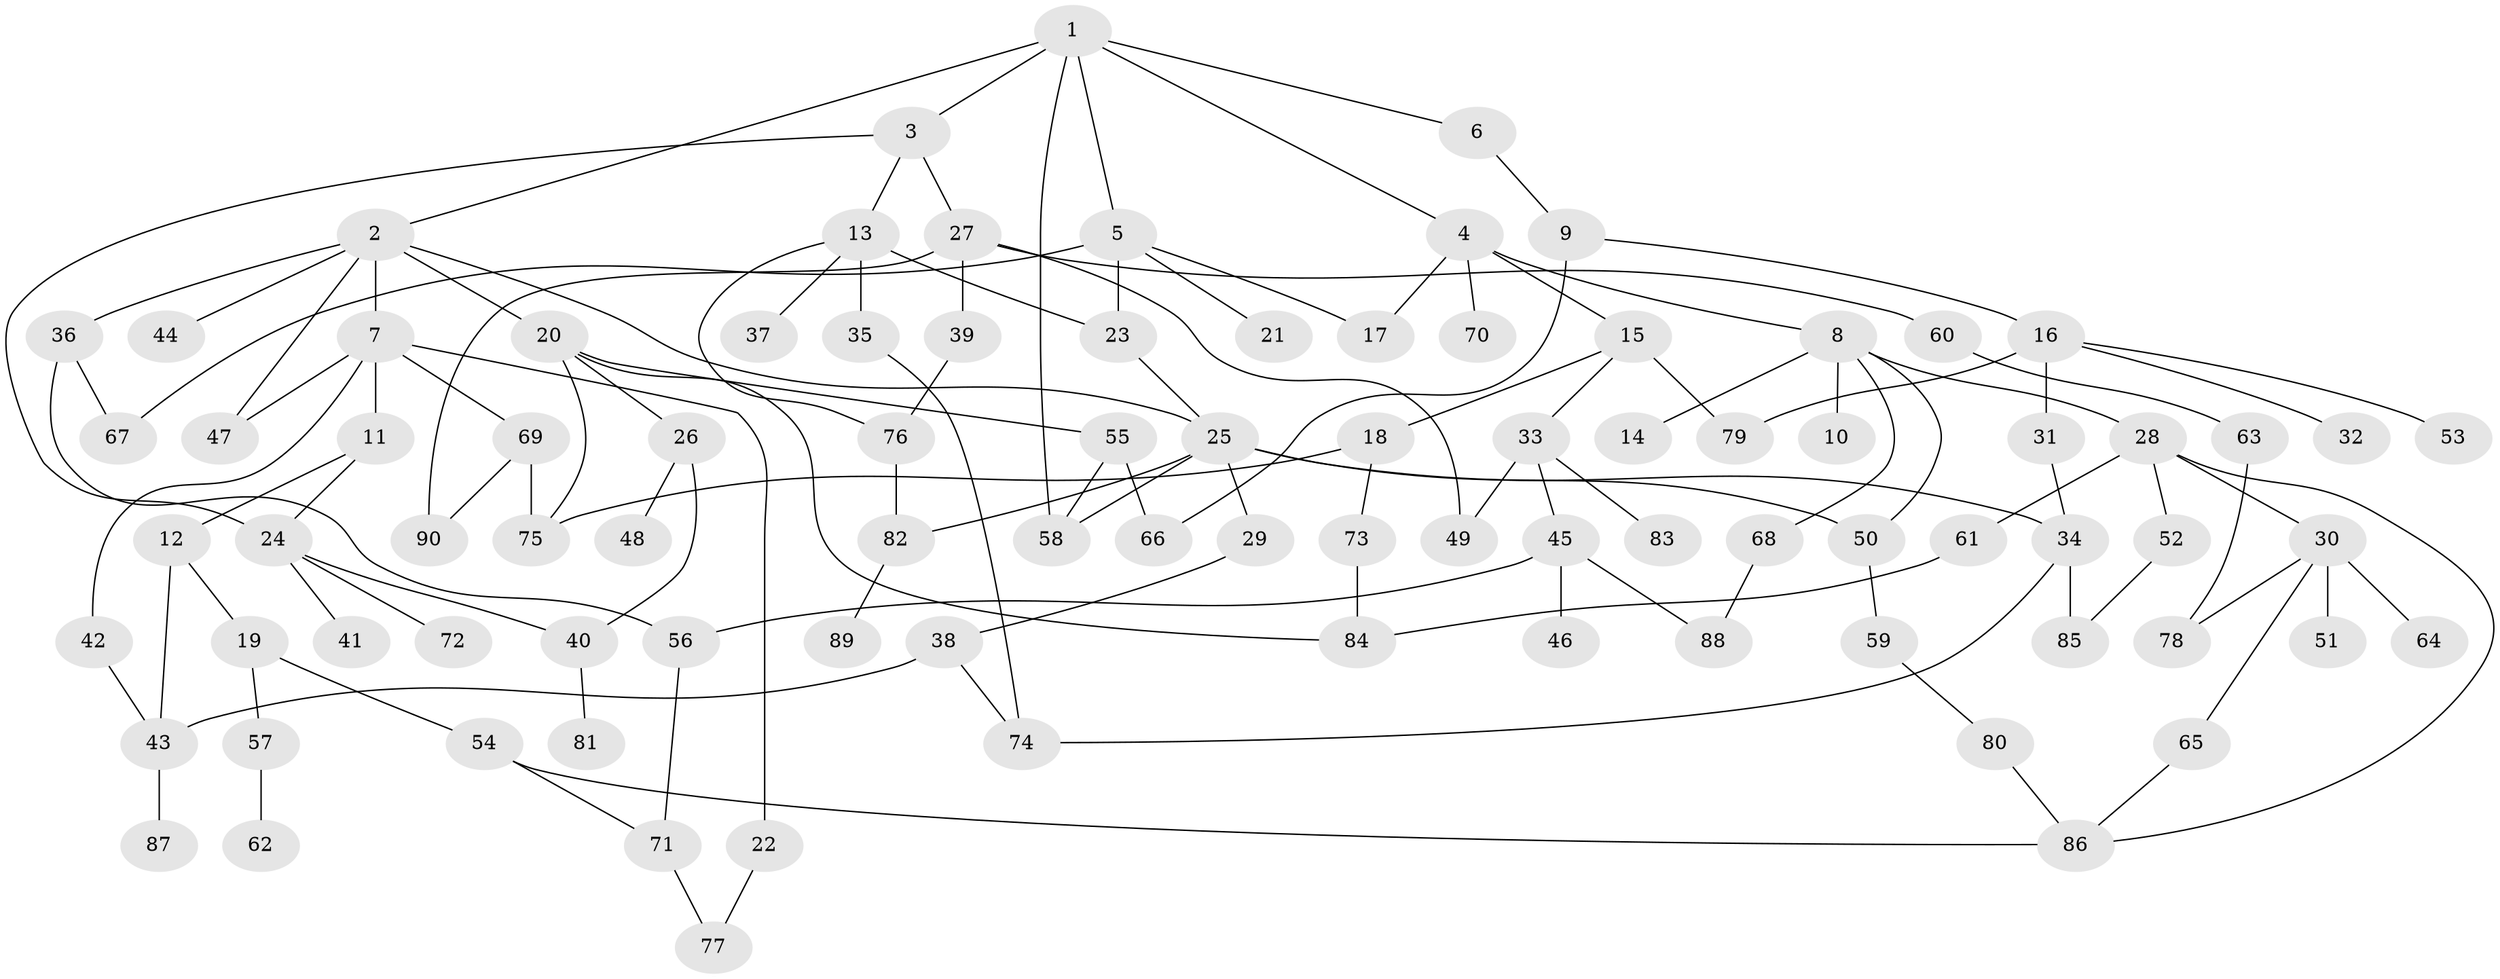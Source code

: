 // coarse degree distribution, {10: 0.016129032258064516, 4: 0.0967741935483871, 9: 0.016129032258064516, 5: 0.06451612903225806, 2: 0.27419354838709675, 6: 0.0967741935483871, 1: 0.24193548387096775, 3: 0.1774193548387097, 7: 0.016129032258064516}
// Generated by graph-tools (version 1.1) at 2025/41/03/06/25 10:41:29]
// undirected, 90 vertices, 123 edges
graph export_dot {
graph [start="1"]
  node [color=gray90,style=filled];
  1;
  2;
  3;
  4;
  5;
  6;
  7;
  8;
  9;
  10;
  11;
  12;
  13;
  14;
  15;
  16;
  17;
  18;
  19;
  20;
  21;
  22;
  23;
  24;
  25;
  26;
  27;
  28;
  29;
  30;
  31;
  32;
  33;
  34;
  35;
  36;
  37;
  38;
  39;
  40;
  41;
  42;
  43;
  44;
  45;
  46;
  47;
  48;
  49;
  50;
  51;
  52;
  53;
  54;
  55;
  56;
  57;
  58;
  59;
  60;
  61;
  62;
  63;
  64;
  65;
  66;
  67;
  68;
  69;
  70;
  71;
  72;
  73;
  74;
  75;
  76;
  77;
  78;
  79;
  80;
  81;
  82;
  83;
  84;
  85;
  86;
  87;
  88;
  89;
  90;
  1 -- 2;
  1 -- 3;
  1 -- 4;
  1 -- 5;
  1 -- 6;
  1 -- 58;
  2 -- 7;
  2 -- 20;
  2 -- 25;
  2 -- 36;
  2 -- 44;
  2 -- 47;
  3 -- 13;
  3 -- 27;
  3 -- 24;
  4 -- 8;
  4 -- 15;
  4 -- 70;
  4 -- 17;
  5 -- 17;
  5 -- 21;
  5 -- 23;
  5 -- 67;
  6 -- 9;
  7 -- 11;
  7 -- 22;
  7 -- 42;
  7 -- 69;
  7 -- 47;
  8 -- 10;
  8 -- 14;
  8 -- 28;
  8 -- 68;
  8 -- 50;
  9 -- 16;
  9 -- 66;
  11 -- 12;
  11 -- 24;
  12 -- 19;
  12 -- 43;
  13 -- 23;
  13 -- 35;
  13 -- 37;
  13 -- 76;
  15 -- 18;
  15 -- 33;
  15 -- 79;
  16 -- 31;
  16 -- 32;
  16 -- 53;
  16 -- 79;
  18 -- 73;
  18 -- 75;
  19 -- 54;
  19 -- 57;
  20 -- 26;
  20 -- 55;
  20 -- 84;
  20 -- 75;
  22 -- 77;
  23 -- 25;
  24 -- 41;
  24 -- 72;
  24 -- 40;
  25 -- 29;
  25 -- 34;
  25 -- 50;
  25 -- 58;
  25 -- 82;
  26 -- 40;
  26 -- 48;
  27 -- 39;
  27 -- 60;
  27 -- 90;
  27 -- 49;
  28 -- 30;
  28 -- 52;
  28 -- 61;
  28 -- 86;
  29 -- 38;
  30 -- 51;
  30 -- 64;
  30 -- 65;
  30 -- 78;
  31 -- 34;
  33 -- 45;
  33 -- 49;
  33 -- 83;
  34 -- 74;
  34 -- 85;
  35 -- 74;
  36 -- 67;
  36 -- 56;
  38 -- 74;
  38 -- 43;
  39 -- 76;
  40 -- 81;
  42 -- 43;
  43 -- 87;
  45 -- 46;
  45 -- 56;
  45 -- 88;
  50 -- 59;
  52 -- 85;
  54 -- 71;
  54 -- 86;
  55 -- 58;
  55 -- 66;
  56 -- 71;
  57 -- 62;
  59 -- 80;
  60 -- 63;
  61 -- 84;
  63 -- 78;
  65 -- 86;
  68 -- 88;
  69 -- 90;
  69 -- 75;
  71 -- 77;
  73 -- 84;
  76 -- 82;
  80 -- 86;
  82 -- 89;
}

